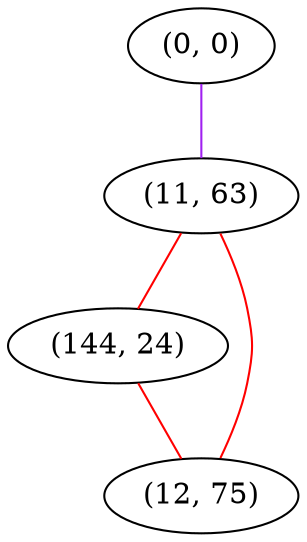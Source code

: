 graph "" {
"(0, 0)";
"(11, 63)";
"(144, 24)";
"(12, 75)";
"(0, 0)" -- "(11, 63)"  [color=purple, key=0, weight=4];
"(11, 63)" -- "(144, 24)"  [color=red, key=0, weight=1];
"(11, 63)" -- "(12, 75)"  [color=red, key=0, weight=1];
"(144, 24)" -- "(12, 75)"  [color=red, key=0, weight=1];
}
